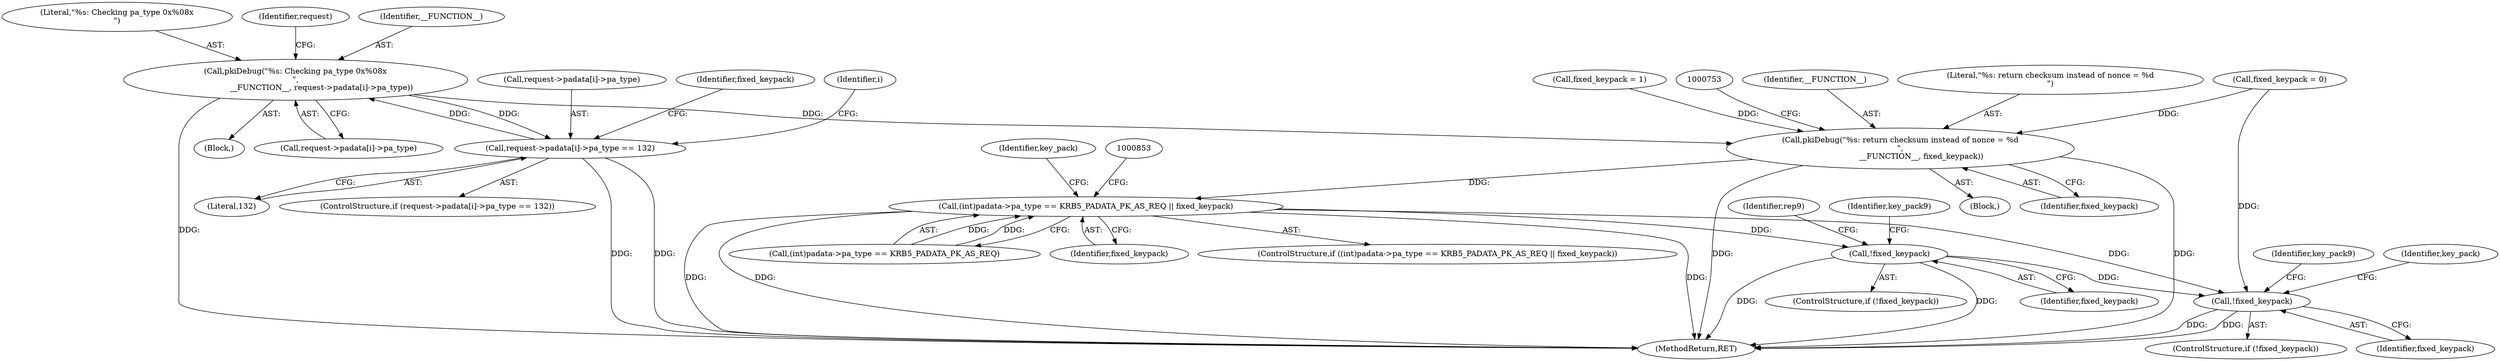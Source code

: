 digraph "0_krb5_db64ca25d661a47b996b4e2645998b5d7f0eb52c@array" {
"1000722" [label="(Call,pkiDebug(\"%s: Checking pa_type 0x%08x\n\",\n                     __FUNCTION__, request->padata[i]->pa_type))"];
"1000733" [label="(Call,request->padata[i]->pa_type == 132)"];
"1000722" [label="(Call,pkiDebug(\"%s: Checking pa_type 0x%08x\n\",\n                     __FUNCTION__, request->padata[i]->pa_type))"];
"1000745" [label="(Call,pkiDebug(\"%s: return checksum instead of nonce = %d\n\",\n                 __FUNCTION__, fixed_keypack))"];
"1000750" [label="(Call,(int)padata->pa_type == KRB5_PADATA_PK_AS_REQ || fixed_keypack)"];
"1000909" [label="(Call,!fixed_keypack)"];
"1001393" [label="(Call,!fixed_keypack)"];
"1000723" [label="(Literal,\"%s: Checking pa_type 0x%08x\n\")"];
"1001397" [label="(Identifier,key_pack9)"];
"1000693" [label="(Block,)"];
"1000733" [label="(Call,request->padata[i]->pa_type == 132)"];
"1000910" [label="(Identifier,fixed_keypack)"];
"1001401" [label="(Identifier,key_pack)"];
"1000751" [label="(Call,(int)padata->pa_type == KRB5_PADATA_PK_AS_REQ)"];
"1000721" [label="(Block,)"];
"1000758" [label="(Identifier,fixed_keypack)"];
"1001393" [label="(Call,!fixed_keypack)"];
"1000732" [label="(ControlStructure,if (request->padata[i]->pa_type == 132))"];
"1000749" [label="(ControlStructure,if ((int)padata->pa_type == KRB5_PADATA_PK_AS_REQ || fixed_keypack))"];
"1000956" [label="(Identifier,rep9)"];
"1000747" [label="(Identifier,__FUNCTION__)"];
"1001392" [label="(ControlStructure,if (!fixed_keypack))"];
"1000746" [label="(Literal,\"%s: return checksum instead of nonce = %d\n\")"];
"1000909" [label="(Call,!fixed_keypack)"];
"1000748" [label="(Identifier,fixed_keypack)"];
"1000737" [label="(Identifier,request)"];
"1000750" [label="(Call,(int)padata->pa_type == KRB5_PADATA_PK_AS_REQ || fixed_keypack)"];
"1000720" [label="(Identifier,i)"];
"1001394" [label="(Identifier,fixed_keypack)"];
"1000734" [label="(Call,request->padata[i]->pa_type)"];
"1000204" [label="(Call,fixed_keypack = 0)"];
"1000725" [label="(Call,request->padata[i]->pa_type)"];
"1000745" [label="(Call,pkiDebug(\"%s: return checksum instead of nonce = %d\n\",\n                 __FUNCTION__, fixed_keypack))"];
"1000724" [label="(Identifier,__FUNCTION__)"];
"1000914" [label="(Identifier,key_pack9)"];
"1000908" [label="(ControlStructure,if (!fixed_keypack))"];
"1000742" [label="(Call,fixed_keypack = 1)"];
"1000762" [label="(Identifier,key_pack)"];
"1000722" [label="(Call,pkiDebug(\"%s: Checking pa_type 0x%08x\n\",\n                     __FUNCTION__, request->padata[i]->pa_type))"];
"1000743" [label="(Identifier,fixed_keypack)"];
"1000741" [label="(Literal,132)"];
"1001409" [label="(MethodReturn,RET)"];
"1000722" -> "1000721"  [label="AST: "];
"1000722" -> "1000725"  [label="CFG: "];
"1000723" -> "1000722"  [label="AST: "];
"1000724" -> "1000722"  [label="AST: "];
"1000725" -> "1000722"  [label="AST: "];
"1000737" -> "1000722"  [label="CFG: "];
"1000722" -> "1001409"  [label="DDG: "];
"1000733" -> "1000722"  [label="DDG: "];
"1000722" -> "1000733"  [label="DDG: "];
"1000722" -> "1000745"  [label="DDG: "];
"1000733" -> "1000732"  [label="AST: "];
"1000733" -> "1000741"  [label="CFG: "];
"1000734" -> "1000733"  [label="AST: "];
"1000741" -> "1000733"  [label="AST: "];
"1000743" -> "1000733"  [label="CFG: "];
"1000720" -> "1000733"  [label="CFG: "];
"1000733" -> "1001409"  [label="DDG: "];
"1000733" -> "1001409"  [label="DDG: "];
"1000745" -> "1000693"  [label="AST: "];
"1000745" -> "1000748"  [label="CFG: "];
"1000746" -> "1000745"  [label="AST: "];
"1000747" -> "1000745"  [label="AST: "];
"1000748" -> "1000745"  [label="AST: "];
"1000753" -> "1000745"  [label="CFG: "];
"1000745" -> "1001409"  [label="DDG: "];
"1000745" -> "1001409"  [label="DDG: "];
"1000742" -> "1000745"  [label="DDG: "];
"1000204" -> "1000745"  [label="DDG: "];
"1000745" -> "1000750"  [label="DDG: "];
"1000750" -> "1000749"  [label="AST: "];
"1000750" -> "1000751"  [label="CFG: "];
"1000750" -> "1000758"  [label="CFG: "];
"1000751" -> "1000750"  [label="AST: "];
"1000758" -> "1000750"  [label="AST: "];
"1000762" -> "1000750"  [label="CFG: "];
"1000853" -> "1000750"  [label="CFG: "];
"1000750" -> "1001409"  [label="DDG: "];
"1000750" -> "1001409"  [label="DDG: "];
"1000750" -> "1001409"  [label="DDG: "];
"1000751" -> "1000750"  [label="DDG: "];
"1000751" -> "1000750"  [label="DDG: "];
"1000750" -> "1000909"  [label="DDG: "];
"1000750" -> "1001393"  [label="DDG: "];
"1000909" -> "1000908"  [label="AST: "];
"1000909" -> "1000910"  [label="CFG: "];
"1000910" -> "1000909"  [label="AST: "];
"1000914" -> "1000909"  [label="CFG: "];
"1000956" -> "1000909"  [label="CFG: "];
"1000909" -> "1001409"  [label="DDG: "];
"1000909" -> "1001409"  [label="DDG: "];
"1000909" -> "1001393"  [label="DDG: "];
"1001393" -> "1001392"  [label="AST: "];
"1001393" -> "1001394"  [label="CFG: "];
"1001394" -> "1001393"  [label="AST: "];
"1001397" -> "1001393"  [label="CFG: "];
"1001401" -> "1001393"  [label="CFG: "];
"1001393" -> "1001409"  [label="DDG: "];
"1001393" -> "1001409"  [label="DDG: "];
"1000204" -> "1001393"  [label="DDG: "];
}
